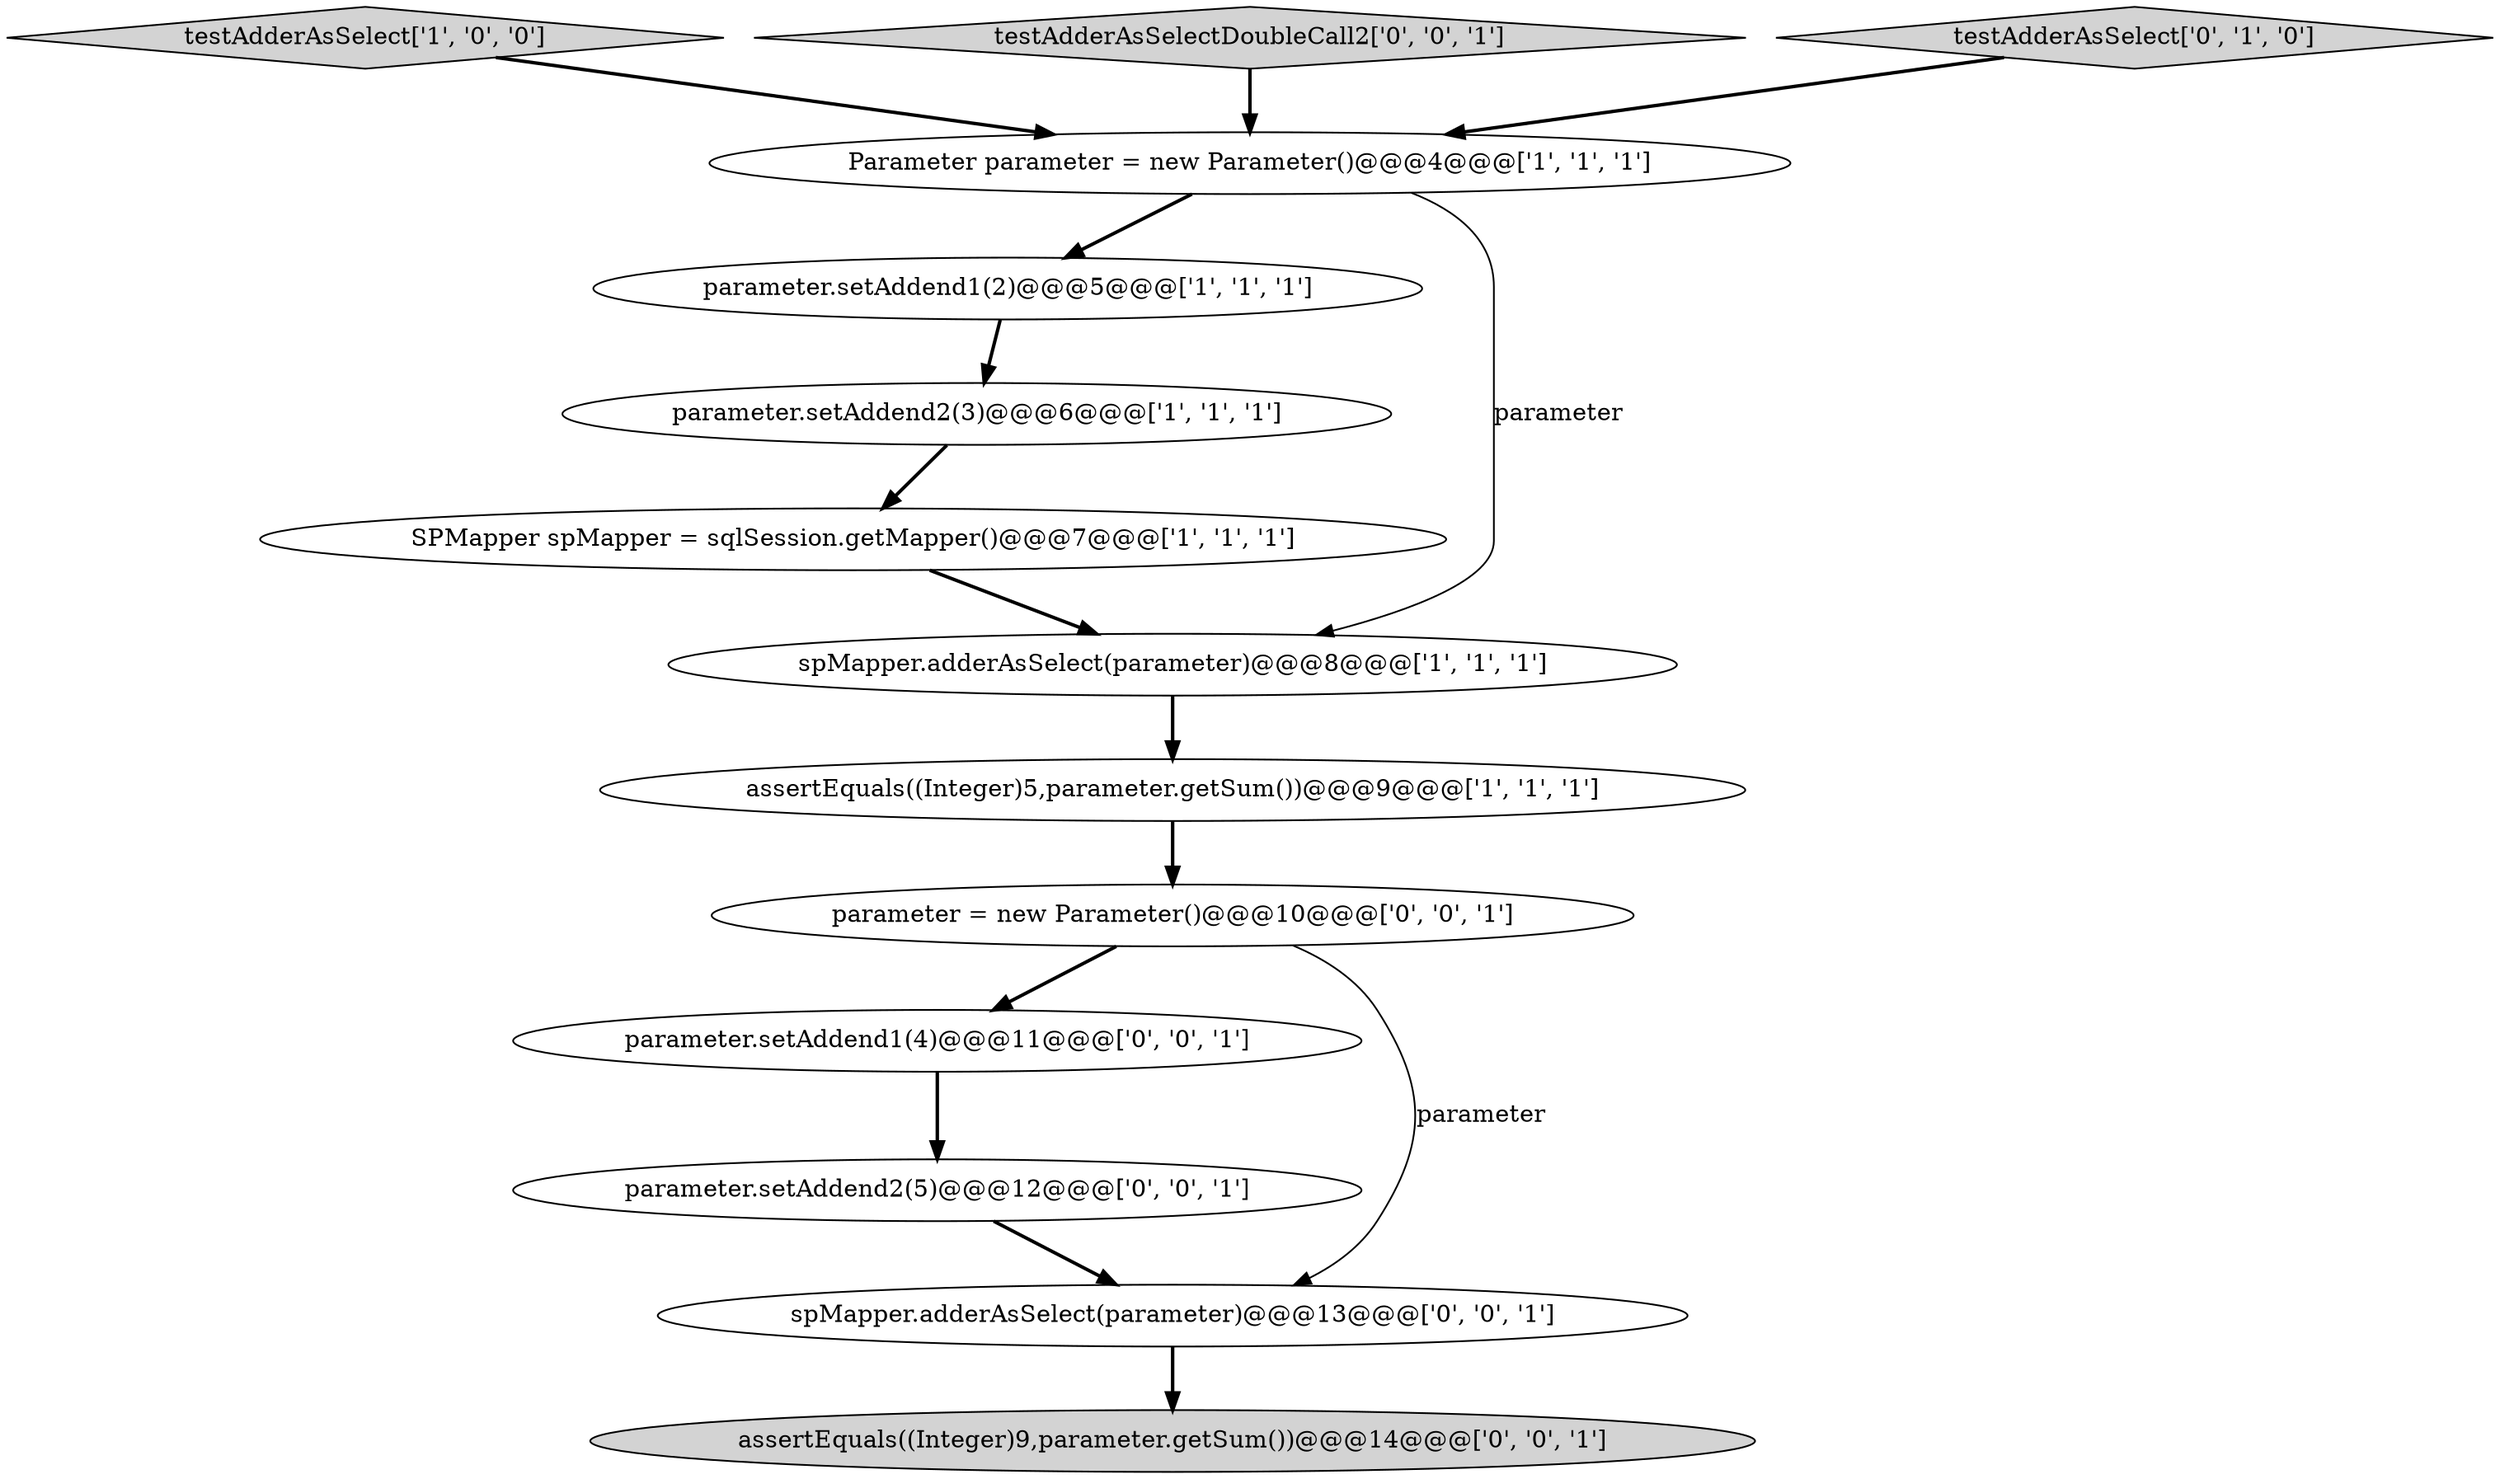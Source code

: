 digraph {
11 [style = filled, label = "parameter.setAddend2(5)@@@12@@@['0', '0', '1']", fillcolor = white, shape = ellipse image = "AAA0AAABBB3BBB"];
4 [style = filled, label = "testAdderAsSelect['1', '0', '0']", fillcolor = lightgray, shape = diamond image = "AAA0AAABBB1BBB"];
5 [style = filled, label = "SPMapper spMapper = sqlSession.getMapper()@@@7@@@['1', '1', '1']", fillcolor = white, shape = ellipse image = "AAA0AAABBB1BBB"];
9 [style = filled, label = "assertEquals((Integer)9,parameter.getSum())@@@14@@@['0', '0', '1']", fillcolor = lightgray, shape = ellipse image = "AAA0AAABBB3BBB"];
12 [style = filled, label = "testAdderAsSelectDoubleCall2['0', '0', '1']", fillcolor = lightgray, shape = diamond image = "AAA0AAABBB3BBB"];
8 [style = filled, label = "parameter = new Parameter()@@@10@@@['0', '0', '1']", fillcolor = white, shape = ellipse image = "AAA0AAABBB3BBB"];
10 [style = filled, label = "parameter.setAddend1(4)@@@11@@@['0', '0', '1']", fillcolor = white, shape = ellipse image = "AAA0AAABBB3BBB"];
3 [style = filled, label = "parameter.setAddend1(2)@@@5@@@['1', '1', '1']", fillcolor = white, shape = ellipse image = "AAA0AAABBB1BBB"];
7 [style = filled, label = "testAdderAsSelect['0', '1', '0']", fillcolor = lightgray, shape = diamond image = "AAA0AAABBB2BBB"];
13 [style = filled, label = "spMapper.adderAsSelect(parameter)@@@13@@@['0', '0', '1']", fillcolor = white, shape = ellipse image = "AAA0AAABBB3BBB"];
6 [style = filled, label = "assertEquals((Integer)5,parameter.getSum())@@@9@@@['1', '1', '1']", fillcolor = white, shape = ellipse image = "AAA0AAABBB1BBB"];
0 [style = filled, label = "parameter.setAddend2(3)@@@6@@@['1', '1', '1']", fillcolor = white, shape = ellipse image = "AAA0AAABBB1BBB"];
1 [style = filled, label = "spMapper.adderAsSelect(parameter)@@@8@@@['1', '1', '1']", fillcolor = white, shape = ellipse image = "AAA0AAABBB1BBB"];
2 [style = filled, label = "Parameter parameter = new Parameter()@@@4@@@['1', '1', '1']", fillcolor = white, shape = ellipse image = "AAA0AAABBB1BBB"];
6->8 [style = bold, label=""];
5->1 [style = bold, label=""];
8->10 [style = bold, label=""];
12->2 [style = bold, label=""];
8->13 [style = solid, label="parameter"];
1->6 [style = bold, label=""];
13->9 [style = bold, label=""];
4->2 [style = bold, label=""];
11->13 [style = bold, label=""];
2->1 [style = solid, label="parameter"];
7->2 [style = bold, label=""];
3->0 [style = bold, label=""];
2->3 [style = bold, label=""];
0->5 [style = bold, label=""];
10->11 [style = bold, label=""];
}
